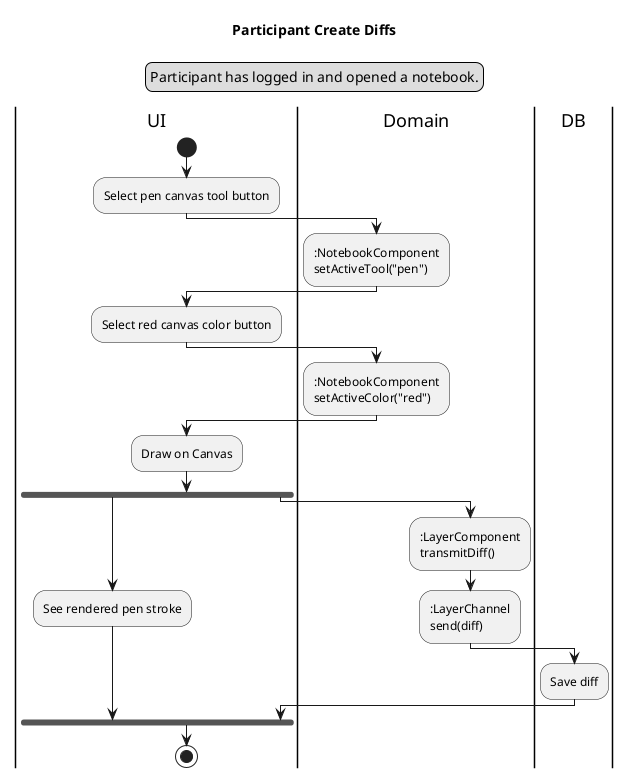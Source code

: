 @startuml Participant Create Diffs
Title Participant Create Diffs
legend top
Participant has logged in and opened a notebook.
endlegend

|UI|
start
:Select pen canvas tool button;
|Domain|
::NotebookComponent
setActiveTool("pen");
|UI|
:Select red canvas color button;
|Domain|
::NotebookComponent
setActiveColor("red");
|UI|
:Draw on Canvas;
fork
    |UI|
    :See rendered pen stroke;
fork again
    |Domain|
    ::LayerComponent
    transmitDiff();
    ::LayerChannel
    send(diff);
    |DB|
    :Save diff;
    |UI|
end fork
stop
@enduml